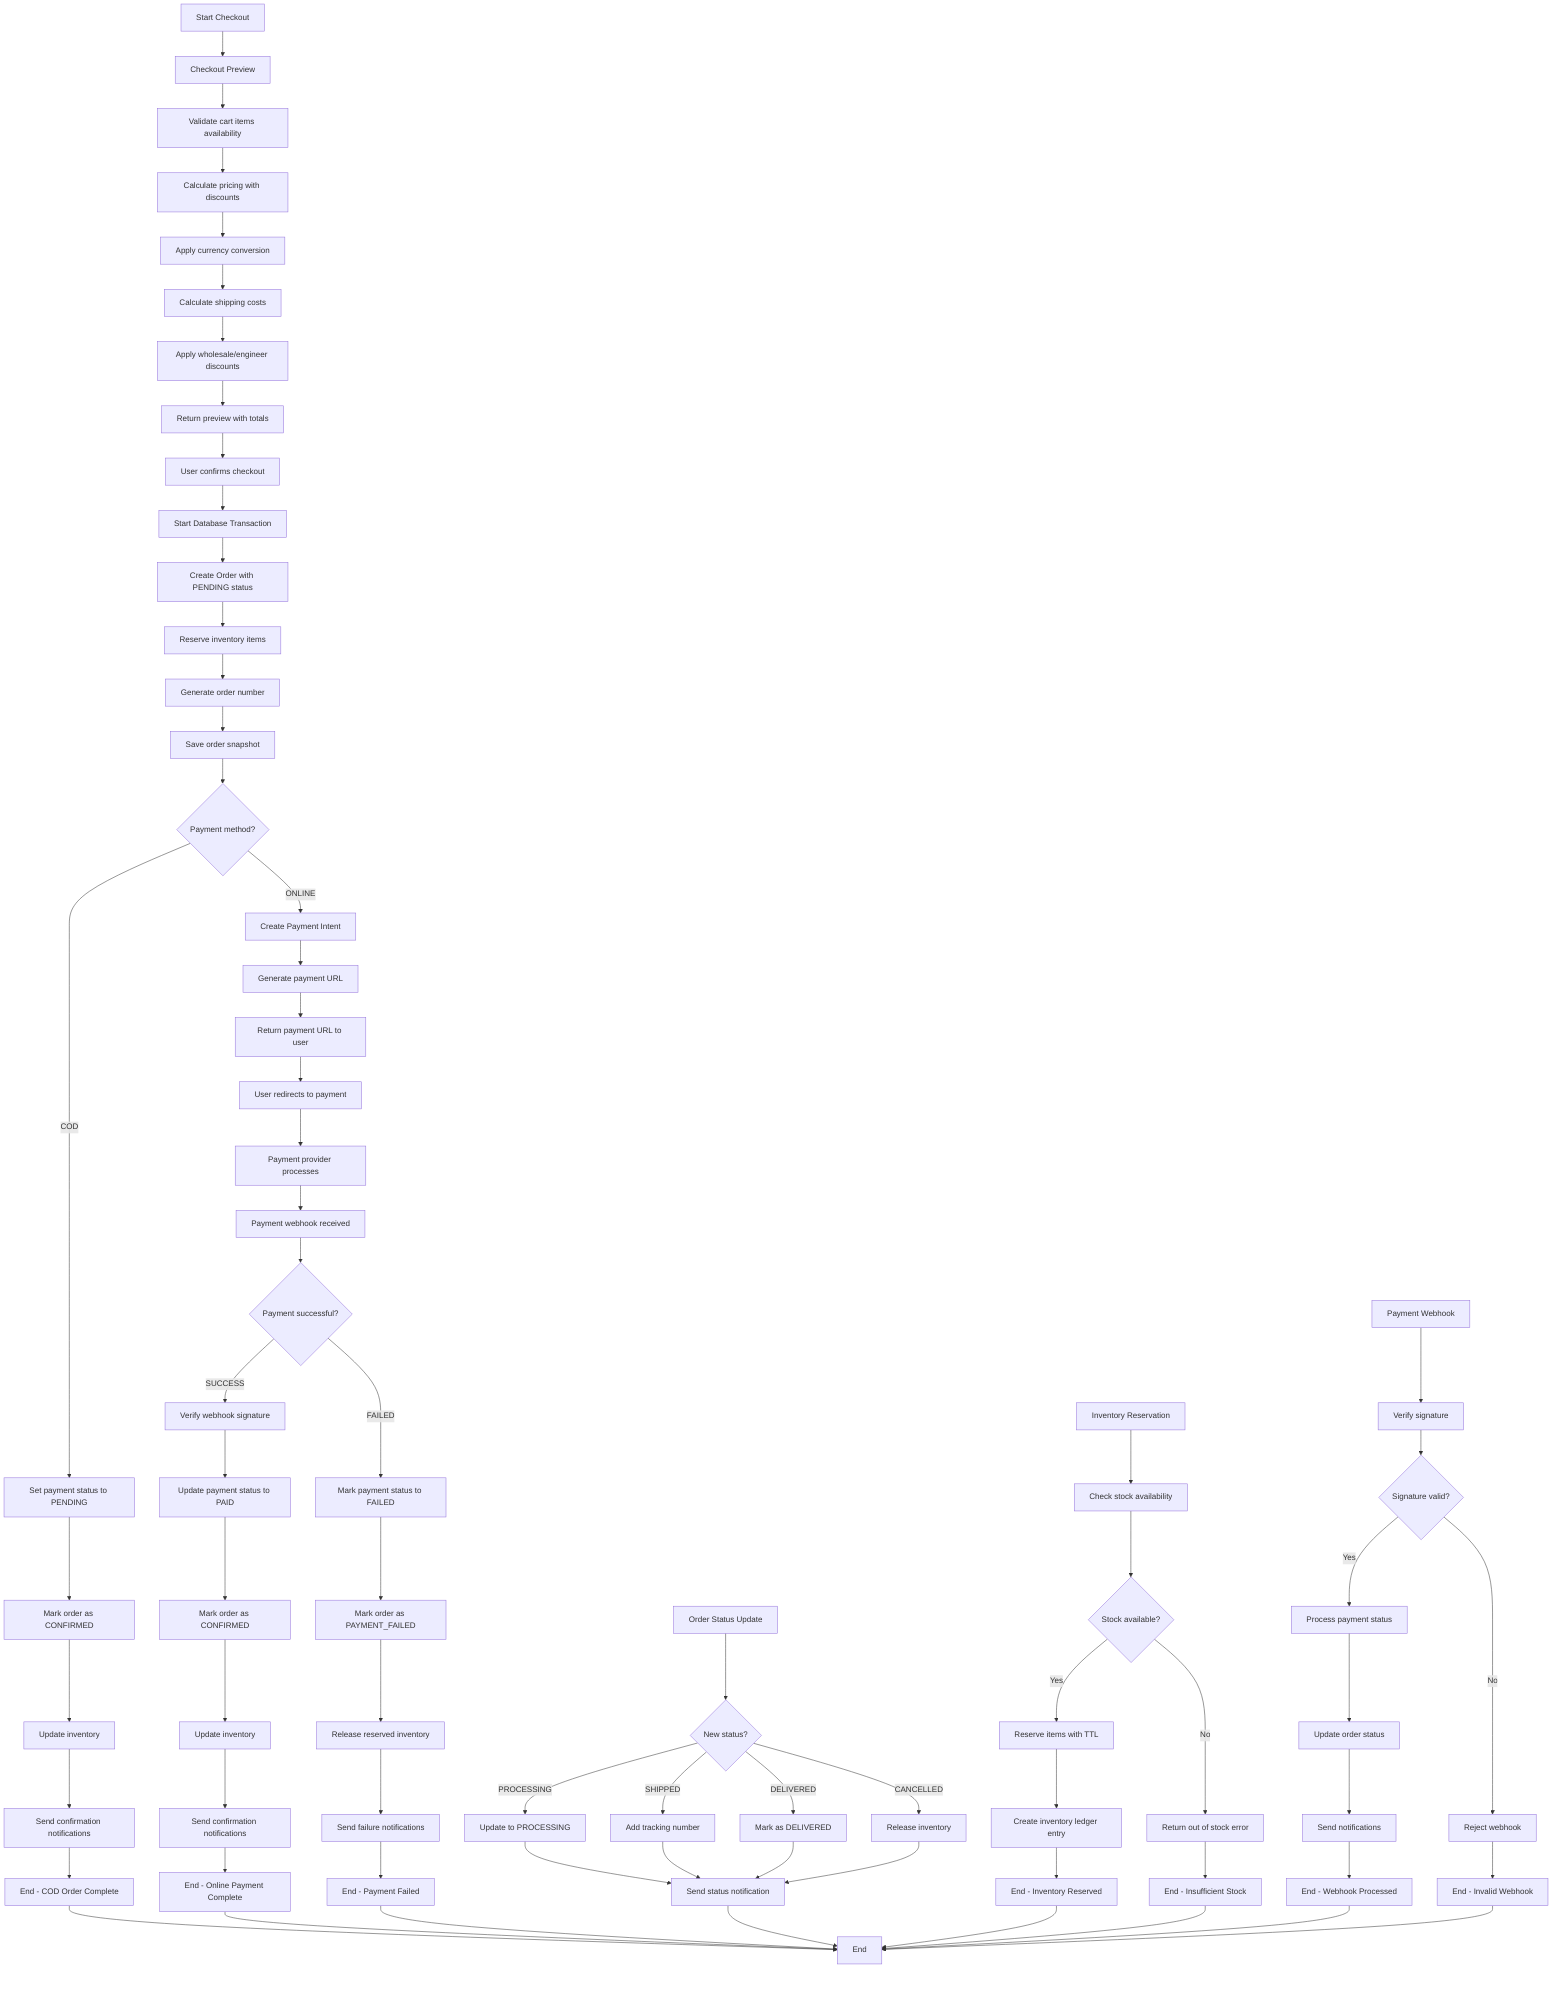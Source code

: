 %% Advanced Checkout: Preview -> Confirm -> Payment -> Inventory -> Notifications
%% View at https://mermaid.live
flowchart TD
  A[Start Checkout] --> B[Checkout Preview]
  B --> C[Validate cart items availability]
  C --> D[Calculate pricing with discounts]
  D --> E[Apply currency conversion]
  E --> F[Calculate shipping costs]
  F --> G[Apply wholesale/engineer discounts]
  G --> H[Return preview with totals]
  
  %% Checkout Confirmation
  H --> I[User confirms checkout]
  I --> J[Start Database Transaction]
  J --> K[Create Order with PENDING status]
  K --> L[Reserve inventory items]
  L --> M[Generate order number]
  M --> N[Save order snapshot]
  N --> O{Payment method?}
  
  %% COD Payment Flow
  O -->|COD| P[Set payment status to PENDING]
  P --> Q[Mark order as CONFIRMED]
  Q --> R[Update inventory]
  R --> S[Send confirmation notifications]
  S --> T[End - COD Order Complete]
  
  %% Online Payment Flow
  O -->|ONLINE| U[Create Payment Intent]
  U --> V[Generate payment URL]
  V --> W[Return payment URL to user]
  W --> X[User redirects to payment]
  X --> Y[Payment provider processes]
  Y --> Z[Payment webhook received]
  Z --> AA{Payment successful?}
  AA -->|SUCCESS| BB[Verify webhook signature]
  BB --> CC[Update payment status to PAID]
  CC --> DD[Mark order as CONFIRMED]
  DD --> EE[Update inventory]
  EE --> FF[Send confirmation notifications]
  FF --> GG[End - Online Payment Complete]
  AA -->|FAILED| HH[Mark payment status to FAILED]
  HH --> II[Mark order as PAYMENT_FAILED]
  II --> JJ[Release reserved inventory]
  JJ --> KK[Send failure notifications]
  KK --> LL[End - Payment Failed]
  
  %% Order Management Flow
  MM[Order Status Update] --> NN{New status?}
  NN -->|PROCESSING| OO[Update to PROCESSING]
  NN -->|SHIPPED| PP[Add tracking number]
  NN -->|DELIVERED| QQ[Mark as DELIVERED]
  NN -->|CANCELLED| RR[Release inventory]
  OO --> SS[Send status notification]
  PP --> SS
  QQ --> SS
  RR --> SS
  
  %% Inventory Management
  TT[Inventory Reservation] --> UU[Check stock availability]
  UU --> VV{Stock available?}
  VV -->|Yes| WW[Reserve items with TTL]
  VV -->|No| XX[Return out of stock error]
  WW --> YY[Create inventory ledger entry]
  YY --> ZZ[End - Inventory Reserved]
  XX --> AAA[End - Insufficient Stock]
  
  %% Webhook Processing
  BBB[Payment Webhook] --> CCC[Verify signature]
  CCC --> DDD{Signature valid?}
  DDD -->|Yes| EEE[Process payment status]
  DDD -->|No| FFF[Reject webhook]
  EEE --> GGG[Update order status]
  GGG --> HHH[Send notifications]
  HHH --> III[End - Webhook Processed]
  FFF --> JJJ[End - Invalid Webhook]
  
  %% End points
  T --> KKK[End]
  GG --> KKK
  LL --> KKK
  SS --> KKK
  ZZ --> KKK
  AAA --> KKK
  III --> KKK
  JJJ --> KKK